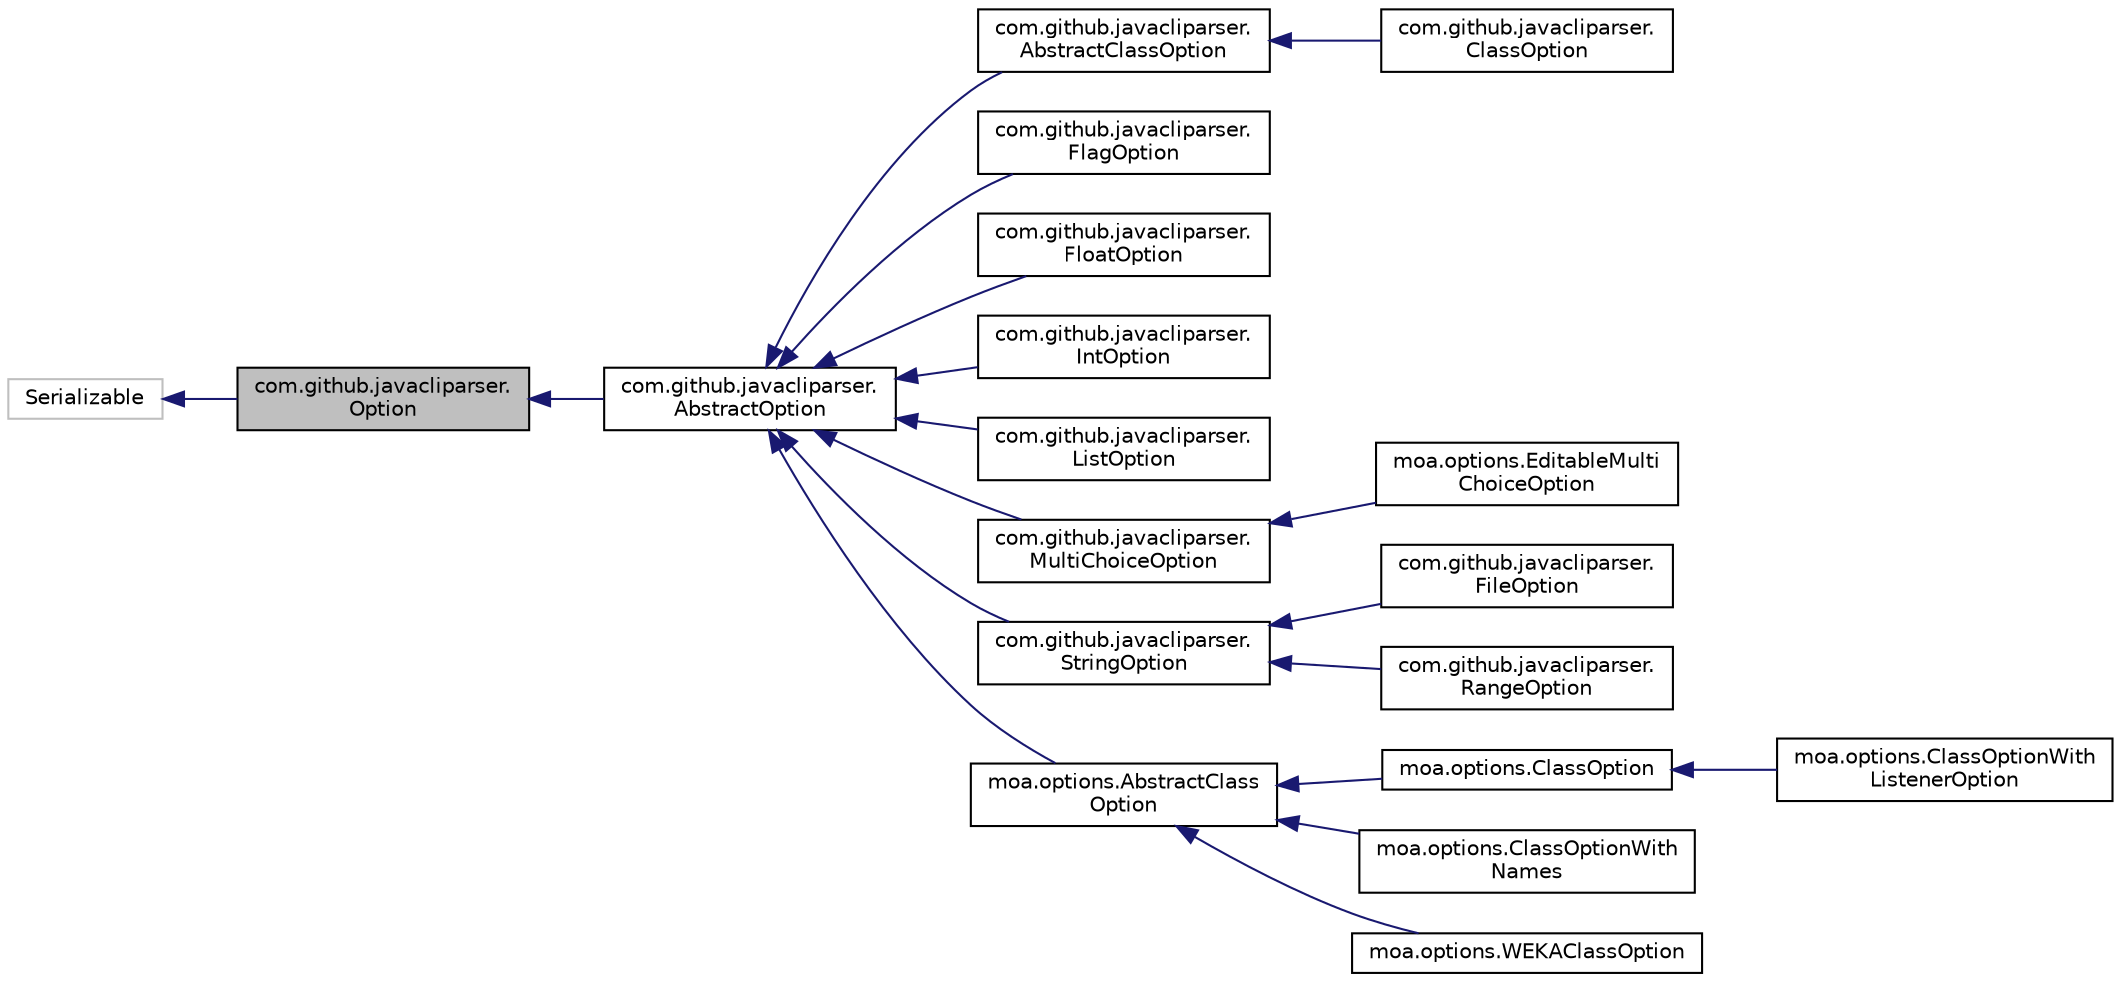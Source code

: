 digraph "com.github.javacliparser.Option"
{
 // LATEX_PDF_SIZE
  edge [fontname="Helvetica",fontsize="10",labelfontname="Helvetica",labelfontsize="10"];
  node [fontname="Helvetica",fontsize="10",shape=record];
  rankdir="LR";
  Node1 [label="com.github.javacliparser.\lOption",height=0.2,width=0.4,color="black", fillcolor="grey75", style="filled", fontcolor="black",tooltip=" "];
  Node2 -> Node1 [dir="back",color="midnightblue",fontsize="10",style="solid"];
  Node2 [label="Serializable",height=0.2,width=0.4,color="grey75", fillcolor="white", style="filled",tooltip=" "];
  Node1 -> Node3 [dir="back",color="midnightblue",fontsize="10",style="solid"];
  Node3 [label="com.github.javacliparser.\lAbstractOption",height=0.2,width=0.4,color="black", fillcolor="white", style="filled",URL="$classcom_1_1github_1_1javacliparser_1_1_abstract_option.html",tooltip=" "];
  Node3 -> Node4 [dir="back",color="midnightblue",fontsize="10",style="solid"];
  Node4 [label="com.github.javacliparser.\lAbstractClassOption",height=0.2,width=0.4,color="black", fillcolor="white", style="filled",URL="$classcom_1_1github_1_1javacliparser_1_1_abstract_class_option.html",tooltip=" "];
  Node4 -> Node5 [dir="back",color="midnightblue",fontsize="10",style="solid"];
  Node5 [label="com.github.javacliparser.\lClassOption",height=0.2,width=0.4,color="black", fillcolor="white", style="filled",URL="$classcom_1_1github_1_1javacliparser_1_1_class_option.html",tooltip=" "];
  Node3 -> Node6 [dir="back",color="midnightblue",fontsize="10",style="solid"];
  Node6 [label="com.github.javacliparser.\lFlagOption",height=0.2,width=0.4,color="black", fillcolor="white", style="filled",URL="$classcom_1_1github_1_1javacliparser_1_1_flag_option.html",tooltip=" "];
  Node3 -> Node7 [dir="back",color="midnightblue",fontsize="10",style="solid"];
  Node7 [label="com.github.javacliparser.\lFloatOption",height=0.2,width=0.4,color="black", fillcolor="white", style="filled",URL="$classcom_1_1github_1_1javacliparser_1_1_float_option.html",tooltip=" "];
  Node3 -> Node8 [dir="back",color="midnightblue",fontsize="10",style="solid"];
  Node8 [label="com.github.javacliparser.\lIntOption",height=0.2,width=0.4,color="black", fillcolor="white", style="filled",URL="$classcom_1_1github_1_1javacliparser_1_1_int_option.html",tooltip=" "];
  Node3 -> Node9 [dir="back",color="midnightblue",fontsize="10",style="solid"];
  Node9 [label="com.github.javacliparser.\lListOption",height=0.2,width=0.4,color="black", fillcolor="white", style="filled",URL="$classcom_1_1github_1_1javacliparser_1_1_list_option.html",tooltip=" "];
  Node3 -> Node10 [dir="back",color="midnightblue",fontsize="10",style="solid"];
  Node10 [label="com.github.javacliparser.\lMultiChoiceOption",height=0.2,width=0.4,color="black", fillcolor="white", style="filled",URL="$classcom_1_1github_1_1javacliparser_1_1_multi_choice_option.html",tooltip=" "];
  Node10 -> Node11 [dir="back",color="midnightblue",fontsize="10",style="solid"];
  Node11 [label="moa.options.EditableMulti\lChoiceOption",height=0.2,width=0.4,color="black", fillcolor="white", style="filled",URL="$classmoa_1_1options_1_1_editable_multi_choice_option.html",tooltip=" "];
  Node3 -> Node12 [dir="back",color="midnightblue",fontsize="10",style="solid"];
  Node12 [label="com.github.javacliparser.\lStringOption",height=0.2,width=0.4,color="black", fillcolor="white", style="filled",URL="$classcom_1_1github_1_1javacliparser_1_1_string_option.html",tooltip=" "];
  Node12 -> Node13 [dir="back",color="midnightblue",fontsize="10",style="solid"];
  Node13 [label="com.github.javacliparser.\lFileOption",height=0.2,width=0.4,color="black", fillcolor="white", style="filled",URL="$classcom_1_1github_1_1javacliparser_1_1_file_option.html",tooltip=" "];
  Node12 -> Node14 [dir="back",color="midnightblue",fontsize="10",style="solid"];
  Node14 [label="com.github.javacliparser.\lRangeOption",height=0.2,width=0.4,color="black", fillcolor="white", style="filled",URL="$classcom_1_1github_1_1javacliparser_1_1_range_option.html",tooltip=" "];
  Node3 -> Node15 [dir="back",color="midnightblue",fontsize="10",style="solid"];
  Node15 [label="moa.options.AbstractClass\lOption",height=0.2,width=0.4,color="black", fillcolor="white", style="filled",URL="$classmoa_1_1options_1_1_abstract_class_option.html",tooltip=" "];
  Node15 -> Node16 [dir="back",color="midnightblue",fontsize="10",style="solid"];
  Node16 [label="moa.options.ClassOption",height=0.2,width=0.4,color="black", fillcolor="white", style="filled",URL="$classmoa_1_1options_1_1_class_option.html",tooltip=" "];
  Node16 -> Node17 [dir="back",color="midnightblue",fontsize="10",style="solid"];
  Node17 [label="moa.options.ClassOptionWith\lListenerOption",height=0.2,width=0.4,color="black", fillcolor="white", style="filled",URL="$classmoa_1_1options_1_1_class_option_with_listener_option.html",tooltip=" "];
  Node15 -> Node18 [dir="back",color="midnightblue",fontsize="10",style="solid"];
  Node18 [label="moa.options.ClassOptionWith\lNames",height=0.2,width=0.4,color="black", fillcolor="white", style="filled",URL="$classmoa_1_1options_1_1_class_option_with_names.html",tooltip=" "];
  Node15 -> Node19 [dir="back",color="midnightblue",fontsize="10",style="solid"];
  Node19 [label="moa.options.WEKAClassOption",height=0.2,width=0.4,color="black", fillcolor="white", style="filled",URL="$classmoa_1_1options_1_1_w_e_k_a_class_option.html",tooltip=" "];
}

